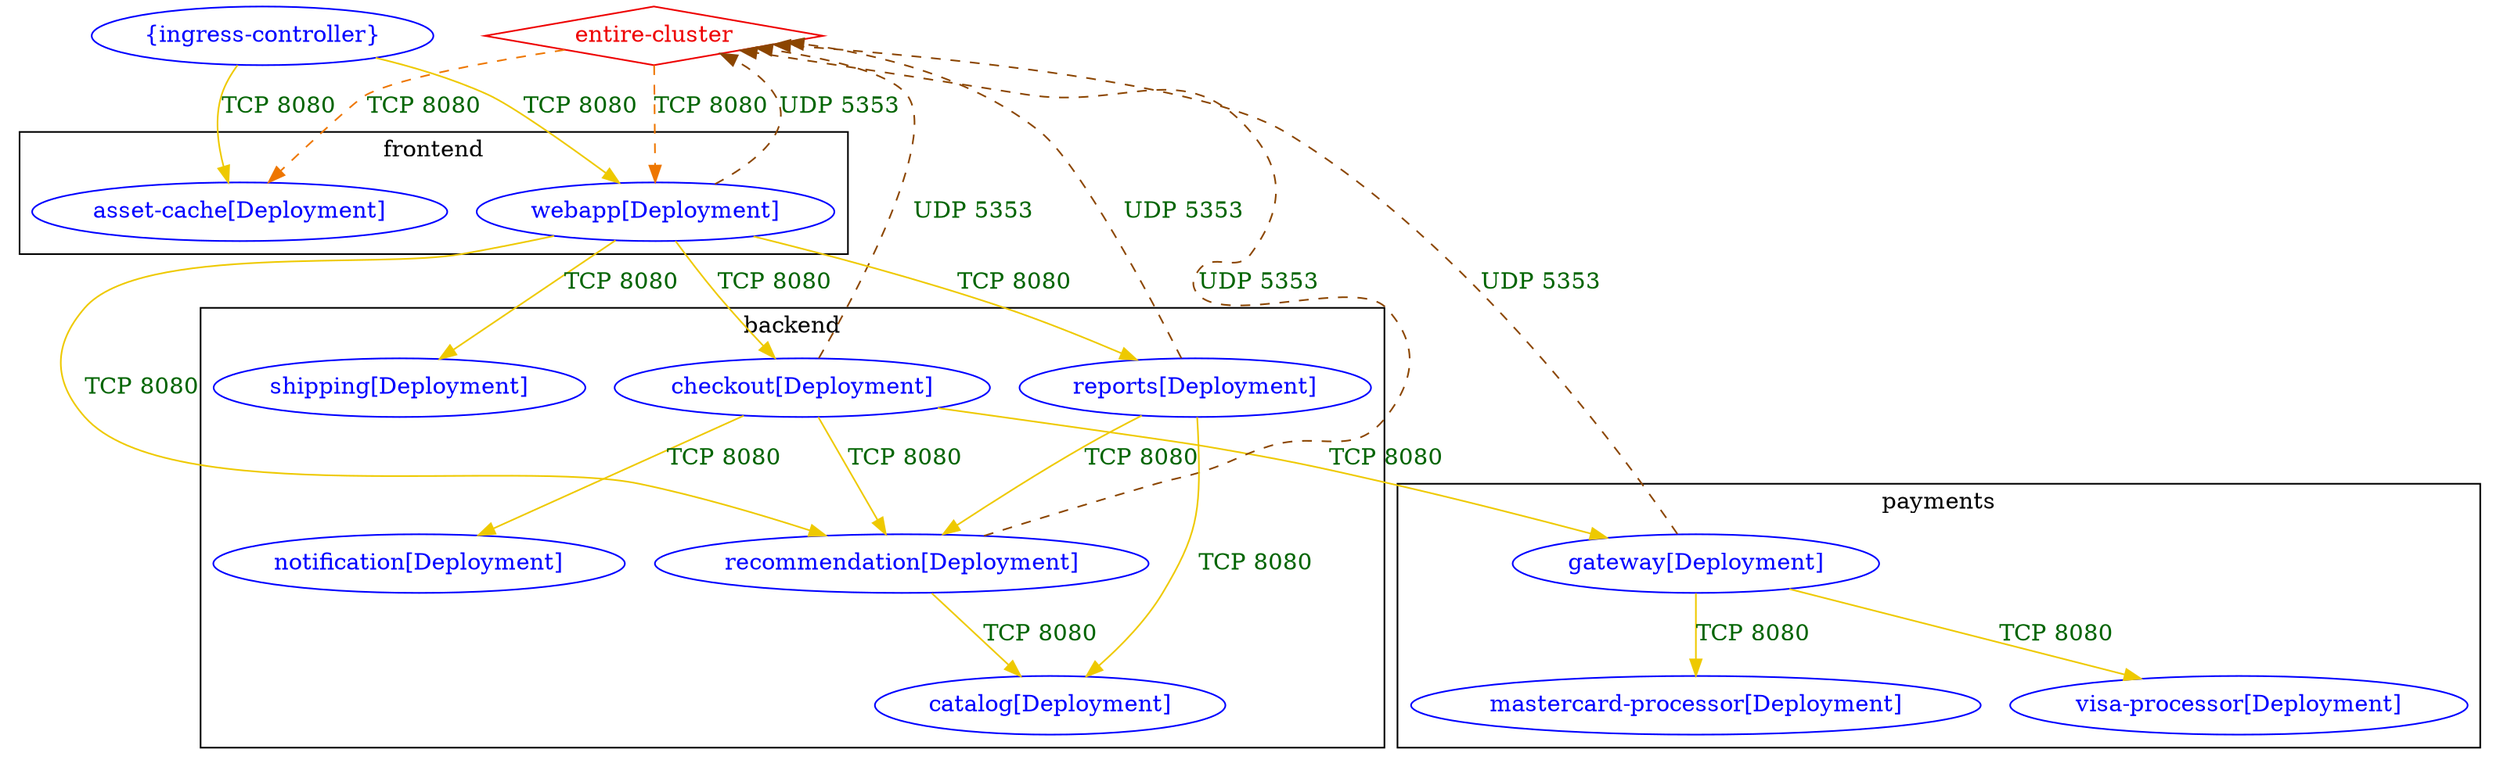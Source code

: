 digraph {
	subgraph "cluster_backend" {
		color="black"
		fontcolor="black"
		"backend/catalog[Deployment]" [label="catalog[Deployment]" color="blue" fontcolor="blue"]
		"backend/checkout[Deployment]" [label="checkout[Deployment]" color="blue" fontcolor="blue"]
		"backend/notification[Deployment]" [label="notification[Deployment]" color="blue" fontcolor="blue"]
		"backend/recommendation[Deployment]" [label="recommendation[Deployment]" color="blue" fontcolor="blue"]
		"backend/reports[Deployment]" [label="reports[Deployment]" color="blue" fontcolor="blue"]
		"backend/shipping[Deployment]" [label="shipping[Deployment]" color="blue" fontcolor="blue"]
		label="backend"
	}
	subgraph "cluster_frontend" {
		color="black"
		fontcolor="black"
		"frontend/asset-cache[Deployment]" [label="asset-cache[Deployment]" color="blue" fontcolor="blue"]
		"frontend/webapp[Deployment]" [label="webapp[Deployment]" color="blue" fontcolor="blue"]
		label="frontend"
	}
	subgraph "cluster_payments" {
		color="black"
		fontcolor="black"
		"payments/gateway[Deployment]" [label="gateway[Deployment]" color="blue" fontcolor="blue"]
		"payments/mastercard-processor[Deployment]" [label="mastercard-processor[Deployment]" color="blue" fontcolor="blue"]
		"payments/visa-processor[Deployment]" [label="visa-processor[Deployment]" color="blue" fontcolor="blue"]
		label="payments"
	}
	"entire-cluster" [label="entire-cluster" color="red2" fontcolor="red2" shape=diamond]
	"{ingress-controller}" [label="{ingress-controller}" color="blue" fontcolor="blue"]
	"backend/checkout[Deployment]" -> "backend/notification[Deployment]" [label="TCP 8080" color="gold2" fontcolor="darkgreen"]
	"backend/checkout[Deployment]" -> "backend/recommendation[Deployment]" [label="TCP 8080" color="gold2" fontcolor="darkgreen"]
	"backend/checkout[Deployment]" -> "entire-cluster" [label="UDP 5353" color="darkorange4" fontcolor="darkgreen" weight=0.5 style=dashed]
	"backend/checkout[Deployment]" -> "payments/gateway[Deployment]" [label="TCP 8080" color="gold2" fontcolor="darkgreen"]
	"backend/recommendation[Deployment]" -> "backend/catalog[Deployment]" [label="TCP 8080" color="gold2" fontcolor="darkgreen"]
	"backend/recommendation[Deployment]" -> "entire-cluster" [label="UDP 5353" color="darkorange4" fontcolor="darkgreen" weight=0.5 style=dashed]
	"backend/reports[Deployment]" -> "backend/catalog[Deployment]" [label="TCP 8080" color="gold2" fontcolor="darkgreen"]
	"backend/reports[Deployment]" -> "backend/recommendation[Deployment]" [label="TCP 8080" color="gold2" fontcolor="darkgreen"]
	"backend/reports[Deployment]" -> "entire-cluster" [label="UDP 5353" color="darkorange4" fontcolor="darkgreen" weight=0.5 style=dashed]
	"entire-cluster" -> "frontend/asset-cache[Deployment]" [label="TCP 8080" color="darkorange2" fontcolor="darkgreen" weight=1 style=dashed]
	"entire-cluster" -> "frontend/webapp[Deployment]" [label="TCP 8080" color="darkorange2" fontcolor="darkgreen" weight=1 style=dashed]
	"frontend/webapp[Deployment]" -> "backend/checkout[Deployment]" [label="TCP 8080" color="gold2" fontcolor="darkgreen"]
	"frontend/webapp[Deployment]" -> "backend/recommendation[Deployment]" [label="TCP 8080" color="gold2" fontcolor="darkgreen"]
	"frontend/webapp[Deployment]" -> "backend/reports[Deployment]" [label="TCP 8080" color="gold2" fontcolor="darkgreen"]
	"frontend/webapp[Deployment]" -> "backend/shipping[Deployment]" [label="TCP 8080" color="gold2" fontcolor="darkgreen"]
	"frontend/webapp[Deployment]" -> "entire-cluster" [label="UDP 5353" color="darkorange4" fontcolor="darkgreen" weight=0.5 style=dashed]
	"payments/gateway[Deployment]" -> "entire-cluster" [label="UDP 5353" color="darkorange4" fontcolor="darkgreen" weight=0.5 style=dashed]
	"payments/gateway[Deployment]" -> "payments/mastercard-processor[Deployment]" [label="TCP 8080" color="gold2" fontcolor="darkgreen"]
	"payments/gateway[Deployment]" -> "payments/visa-processor[Deployment]" [label="TCP 8080" color="gold2" fontcolor="darkgreen"]
	"{ingress-controller}" -> "frontend/asset-cache[Deployment]" [label="TCP 8080" color="gold2" fontcolor="darkgreen"]
	"{ingress-controller}" -> "frontend/webapp[Deployment]" [label="TCP 8080" color="gold2" fontcolor="darkgreen"]
}
